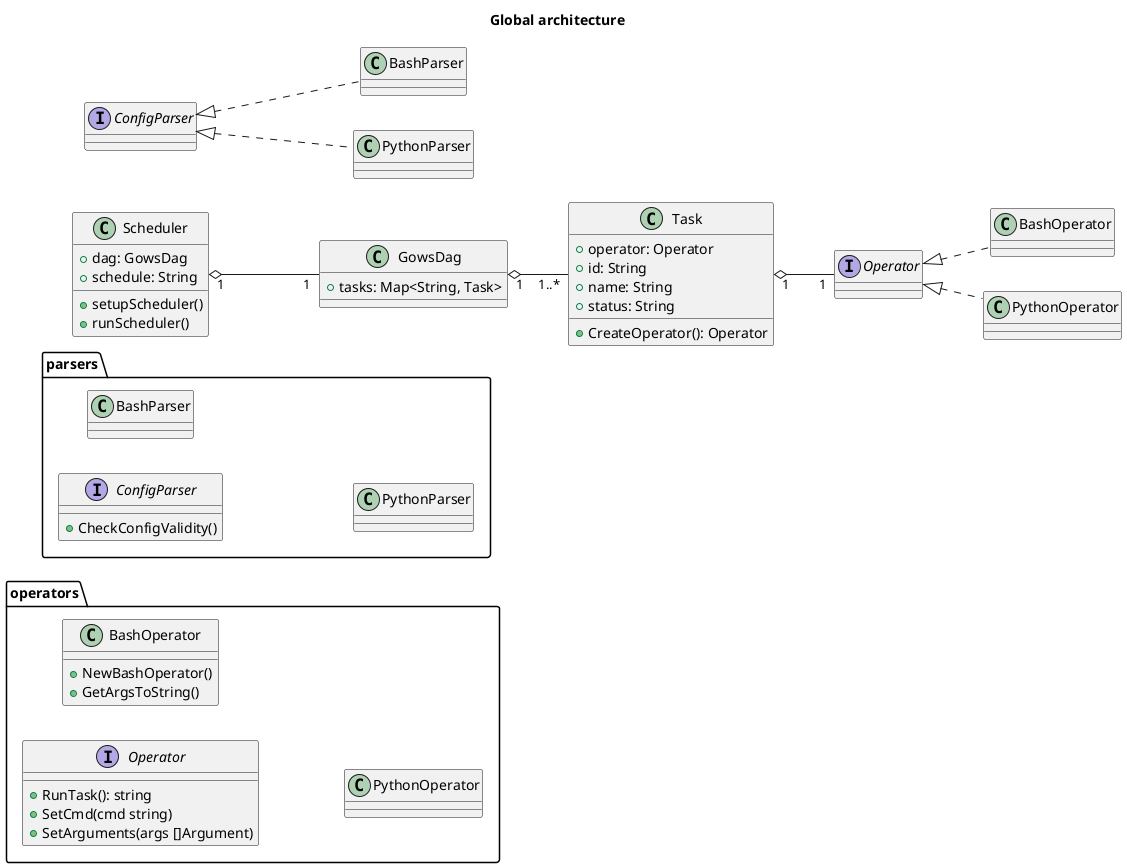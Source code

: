 @startuml

title Global architecture

left to right direction

package operators {
    interface Operator {
        +RunTask(): string
	    +SetCmd(cmd string)
	    +SetArguments(args []Argument)
    }

    class BashOperator {
        +NewBashOperator()
        +GetArgsToString()
    }

    class PythonOperator {

    }
}

package parsers {
    interface ConfigParser {
        +CheckConfigValidity()
    }
    class BashParser {

    }
    class PythonParser {

    }

}

class GowsDag {
    +tasks: Map<String, Task>
}

class Task {
    +operator: Operator
    +id: String
    +name: String
    +status: String
    +CreateOperator(): Operator
}

class Scheduler {
    +dag: GowsDag
    +schedule: String
    +setupScheduler()
    +runScheduler()
}



class BashOperator implements Operator
class PythonOperator implements Operator

class BashParser implements ConfigParser
class PythonParser implements ConfigParser

Scheduler "1" o-- "1" GowsDag

GowsDag "1" o-- "1..*" Task
Task "1" o-- "1" Operator

@enduml

"when": "daily:03:00"